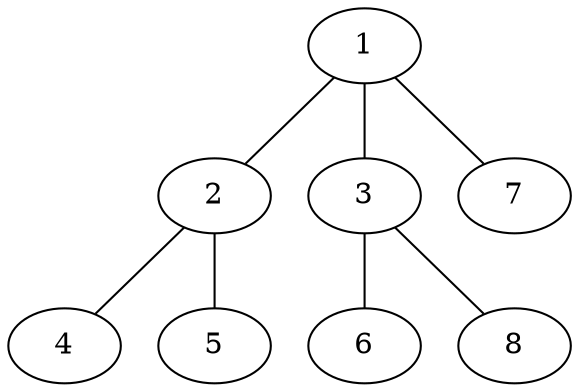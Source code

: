 graph molecule_2870 {
	1	 [chem=C];
	2	 [chem=C];
	1 -- 2	 [valence=2];
	3	 [chem=C];
	1 -- 3	 [valence=1];
	7	 [chem=H];
	1 -- 7	 [valence=1];
	4	 [chem=Cl];
	2 -- 4	 [valence=1];
	5	 [chem=Cl];
	2 -- 5	 [valence=1];
	6	 [chem=O];
	3 -- 6	 [valence=2];
	8	 [chem=H];
	3 -- 8	 [valence=1];
}
